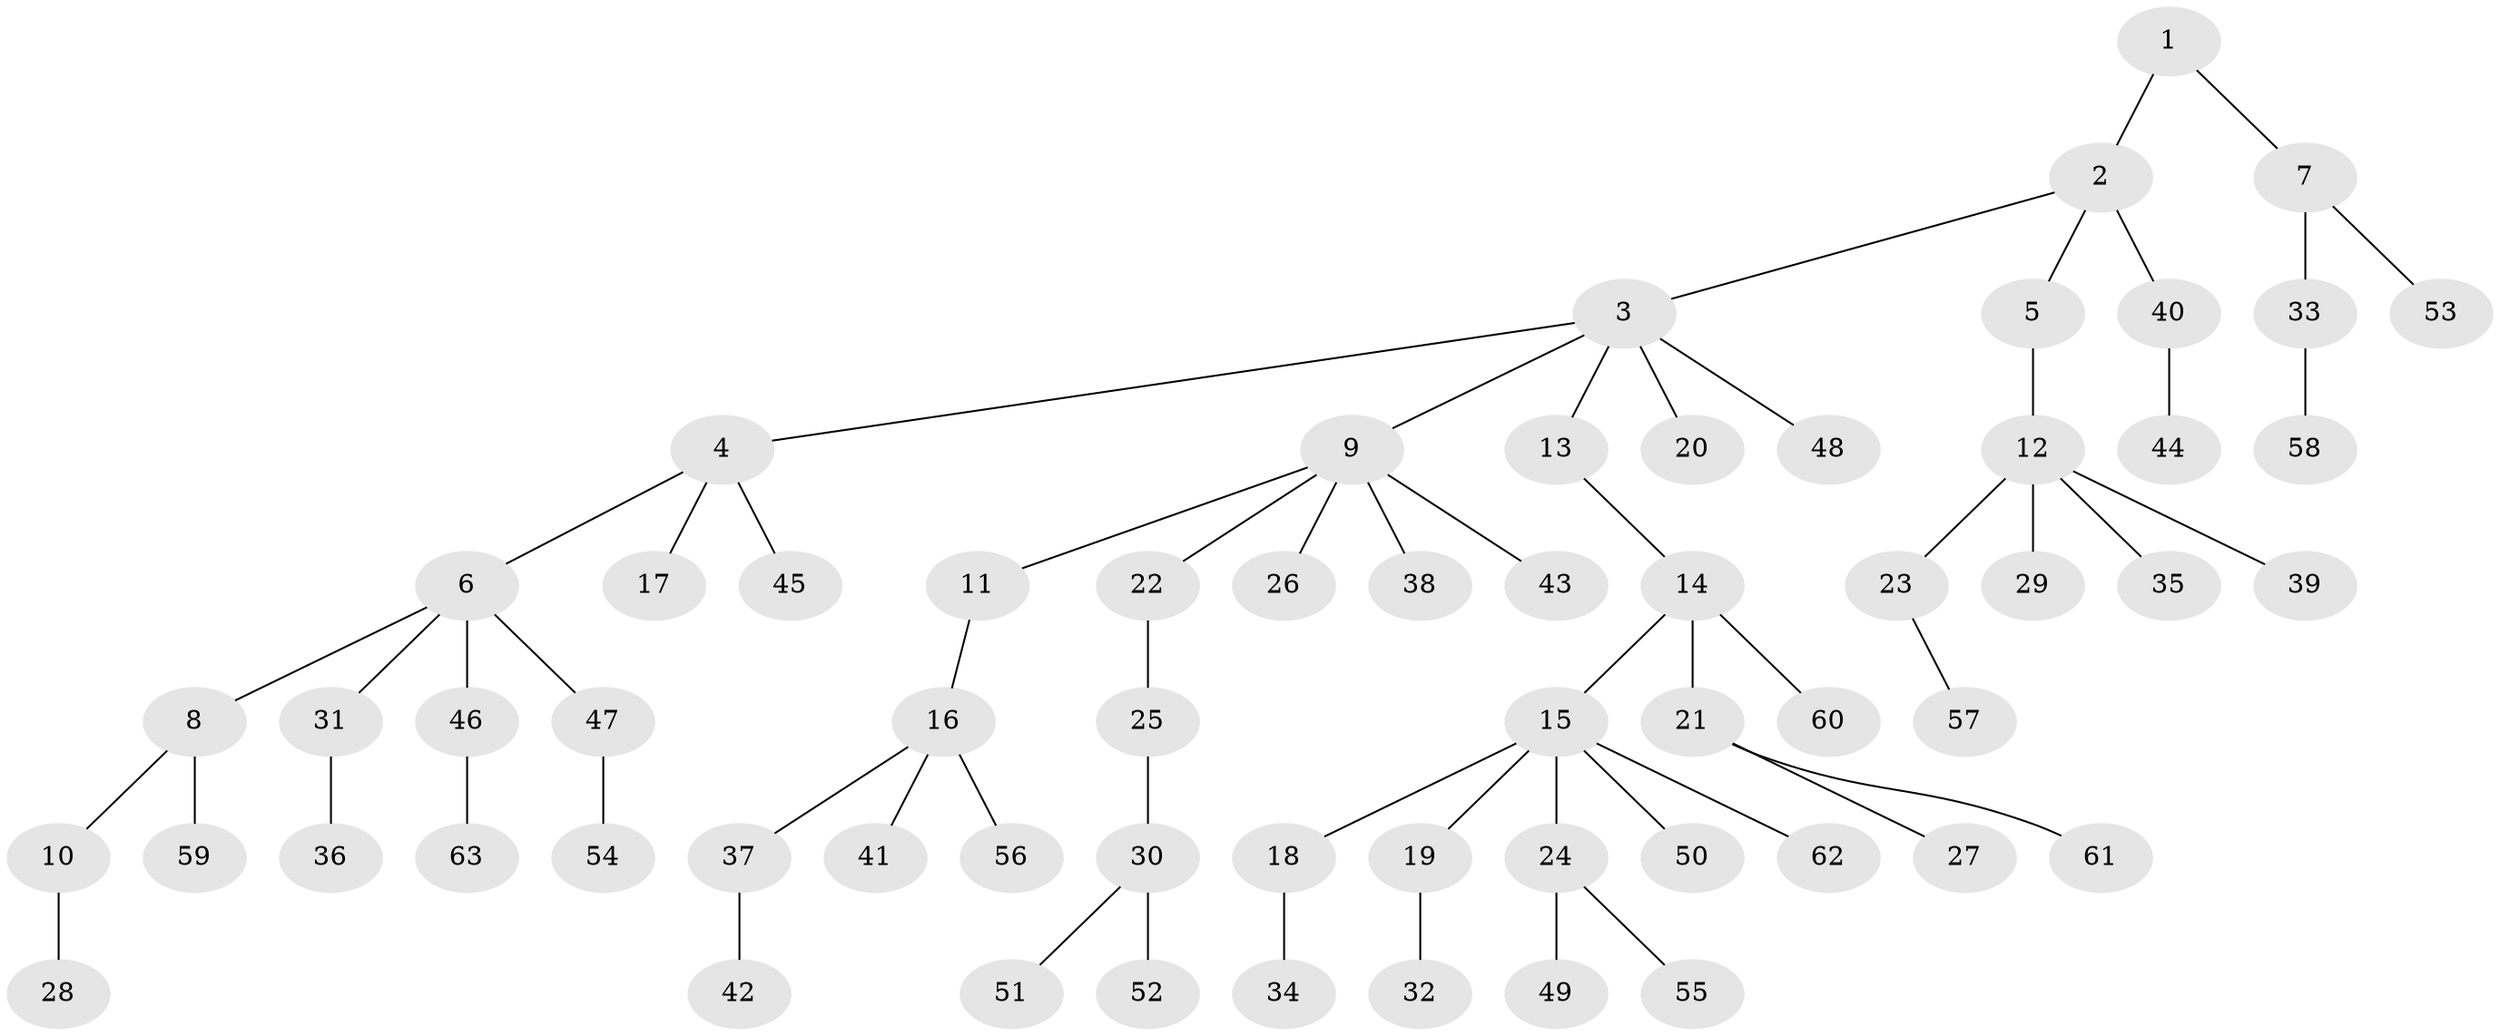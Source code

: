 // Generated by graph-tools (version 1.1) at 2025/15/03/09/25 04:15:38]
// undirected, 63 vertices, 62 edges
graph export_dot {
graph [start="1"]
  node [color=gray90,style=filled];
  1;
  2;
  3;
  4;
  5;
  6;
  7;
  8;
  9;
  10;
  11;
  12;
  13;
  14;
  15;
  16;
  17;
  18;
  19;
  20;
  21;
  22;
  23;
  24;
  25;
  26;
  27;
  28;
  29;
  30;
  31;
  32;
  33;
  34;
  35;
  36;
  37;
  38;
  39;
  40;
  41;
  42;
  43;
  44;
  45;
  46;
  47;
  48;
  49;
  50;
  51;
  52;
  53;
  54;
  55;
  56;
  57;
  58;
  59;
  60;
  61;
  62;
  63;
  1 -- 2;
  1 -- 7;
  2 -- 3;
  2 -- 5;
  2 -- 40;
  3 -- 4;
  3 -- 9;
  3 -- 13;
  3 -- 20;
  3 -- 48;
  4 -- 6;
  4 -- 17;
  4 -- 45;
  5 -- 12;
  6 -- 8;
  6 -- 31;
  6 -- 46;
  6 -- 47;
  7 -- 33;
  7 -- 53;
  8 -- 10;
  8 -- 59;
  9 -- 11;
  9 -- 22;
  9 -- 26;
  9 -- 38;
  9 -- 43;
  10 -- 28;
  11 -- 16;
  12 -- 23;
  12 -- 29;
  12 -- 35;
  12 -- 39;
  13 -- 14;
  14 -- 15;
  14 -- 21;
  14 -- 60;
  15 -- 18;
  15 -- 19;
  15 -- 24;
  15 -- 50;
  15 -- 62;
  16 -- 37;
  16 -- 41;
  16 -- 56;
  18 -- 34;
  19 -- 32;
  21 -- 27;
  21 -- 61;
  22 -- 25;
  23 -- 57;
  24 -- 49;
  24 -- 55;
  25 -- 30;
  30 -- 51;
  30 -- 52;
  31 -- 36;
  33 -- 58;
  37 -- 42;
  40 -- 44;
  46 -- 63;
  47 -- 54;
}
